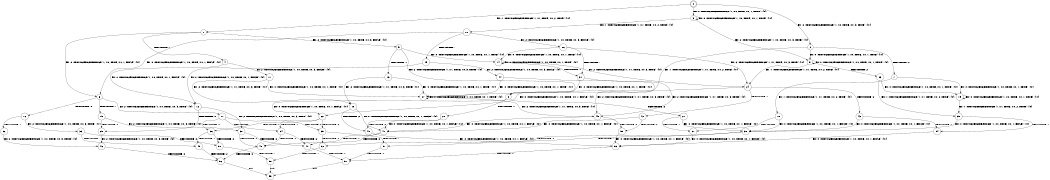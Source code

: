 digraph BCG {
size = "7, 10.5";
center = TRUE;
node [shape = circle];
0 [peripheries = 2];
0 -> 1 [label = "EX !1 !ATOMIC_EXCH_BRANCH (1, +1, TRUE, +0, 2, TRUE) !{0}"];
0 -> 2 [label = "EX !2 !ATOMIC_EXCH_BRANCH (1, +0, TRUE, +0, 3, TRUE) !{0}"];
0 -> 3 [label = "EX !0 !ATOMIC_EXCH_BRANCH (1, +0, TRUE, +0, 1, TRUE) !{0}"];
1 -> 4 [label = "TERMINATE !1"];
1 -> 5 [label = "EX !2 !ATOMIC_EXCH_BRANCH (1, +0, TRUE, +0, 3, FALSE) !{0}"];
1 -> 6 [label = "EX !0 !ATOMIC_EXCH_BRANCH (1, +0, TRUE, +0, 1, FALSE) !{0}"];
2 -> 7 [label = "TERMINATE !2"];
2 -> 8 [label = "EX !1 !ATOMIC_EXCH_BRANCH (1, +1, TRUE, +0, 2, TRUE) !{0}"];
2 -> 9 [label = "EX !0 !ATOMIC_EXCH_BRANCH (1, +0, TRUE, +0, 1, TRUE) !{0}"];
3 -> 10 [label = "EX !1 !ATOMIC_EXCH_BRANCH (1, +1, TRUE, +0, 2, TRUE) !{0}"];
3 -> 9 [label = "EX !2 !ATOMIC_EXCH_BRANCH (1, +0, TRUE, +0, 3, TRUE) !{0}"];
3 -> 3 [label = "EX !0 !ATOMIC_EXCH_BRANCH (1, +0, TRUE, +0, 1, TRUE) !{0}"];
4 -> 11 [label = "EX !2 !ATOMIC_EXCH_BRANCH (1, +0, TRUE, +0, 3, FALSE) !{0}"];
4 -> 12 [label = "EX !0 !ATOMIC_EXCH_BRANCH (1, +0, TRUE, +0, 1, FALSE) !{0}"];
5 -> 13 [label = "TERMINATE !1"];
5 -> 14 [label = "EX !0 !ATOMIC_EXCH_BRANCH (1, +0, TRUE, +0, 1, TRUE) !{0}"];
5 -> 8 [label = "EX !2 !ATOMIC_EXCH_BRANCH (1, +1, TRUE, +0, 3, TRUE) !{0}"];
6 -> 15 [label = "TERMINATE !1"];
6 -> 16 [label = "TERMINATE !0"];
6 -> 17 [label = "EX !2 !ATOMIC_EXCH_BRANCH (1, +0, TRUE, +0, 3, TRUE) !{0}"];
7 -> 18 [label = "EX !1 !ATOMIC_EXCH_BRANCH (1, +1, TRUE, +0, 2, TRUE) !{0}"];
7 -> 19 [label = "EX !0 !ATOMIC_EXCH_BRANCH (1, +0, TRUE, +0, 1, TRUE) !{0}"];
8 -> 20 [label = "TERMINATE !1"];
8 -> 21 [label = "TERMINATE !2"];
8 -> 22 [label = "EX !0 !ATOMIC_EXCH_BRANCH (1, +0, TRUE, +0, 1, FALSE) !{0}"];
9 -> 23 [label = "TERMINATE !2"];
9 -> 24 [label = "EX !1 !ATOMIC_EXCH_BRANCH (1, +1, TRUE, +0, 2, TRUE) !{0}"];
9 -> 9 [label = "EX !0 !ATOMIC_EXCH_BRANCH (1, +0, TRUE, +0, 1, TRUE) !{0}"];
10 -> 25 [label = "TERMINATE !1"];
10 -> 26 [label = "EX !2 !ATOMIC_EXCH_BRANCH (1, +0, TRUE, +0, 3, FALSE) !{0}"];
10 -> 6 [label = "EX !0 !ATOMIC_EXCH_BRANCH (1, +0, TRUE, +0, 1, FALSE) !{0}"];
11 -> 27 [label = "EX !0 !ATOMIC_EXCH_BRANCH (1, +0, TRUE, +0, 1, TRUE) !{0}"];
11 -> 28 [label = "EX !2 !ATOMIC_EXCH_BRANCH (1, +1, TRUE, +0, 3, TRUE) !{0}"];
12 -> 29 [label = "TERMINATE !0"];
12 -> 30 [label = "EX !2 !ATOMIC_EXCH_BRANCH (1, +0, TRUE, +0, 3, TRUE) !{0}"];
13 -> 27 [label = "EX !0 !ATOMIC_EXCH_BRANCH (1, +0, TRUE, +0, 1, TRUE) !{0}"];
13 -> 28 [label = "EX !2 !ATOMIC_EXCH_BRANCH (1, +1, TRUE, +0, 3, TRUE) !{0}"];
14 -> 31 [label = "TERMINATE !1"];
14 -> 24 [label = "EX !2 !ATOMIC_EXCH_BRANCH (1, +1, TRUE, +0, 3, TRUE) !{0}"];
14 -> 14 [label = "EX !0 !ATOMIC_EXCH_BRANCH (1, +0, TRUE, +0, 1, TRUE) !{0}"];
15 -> 29 [label = "TERMINATE !0"];
15 -> 30 [label = "EX !2 !ATOMIC_EXCH_BRANCH (1, +0, TRUE, +0, 3, TRUE) !{0}"];
16 -> 32 [label = "TERMINATE !1"];
16 -> 33 [label = "EX !2 !ATOMIC_EXCH_BRANCH (1, +0, TRUE, +0, 3, TRUE) !{1}"];
17 -> 34 [label = "TERMINATE !1"];
17 -> 35 [label = "TERMINATE !2"];
17 -> 36 [label = "TERMINATE !0"];
18 -> 37 [label = "TERMINATE !1"];
18 -> 38 [label = "EX !0 !ATOMIC_EXCH_BRANCH (1, +0, TRUE, +0, 1, FALSE) !{0}"];
19 -> 39 [label = "EX !1 !ATOMIC_EXCH_BRANCH (1, +1, TRUE, +0, 2, TRUE) !{0}"];
19 -> 19 [label = "EX !0 !ATOMIC_EXCH_BRANCH (1, +0, TRUE, +0, 1, TRUE) !{0}"];
20 -> 40 [label = "TERMINATE !2"];
20 -> 41 [label = "EX !0 !ATOMIC_EXCH_BRANCH (1, +0, TRUE, +0, 1, FALSE) !{0}"];
21 -> 37 [label = "TERMINATE !1"];
21 -> 38 [label = "EX !0 !ATOMIC_EXCH_BRANCH (1, +0, TRUE, +0, 1, FALSE) !{0}"];
22 -> 34 [label = "TERMINATE !1"];
22 -> 35 [label = "TERMINATE !2"];
22 -> 36 [label = "TERMINATE !0"];
23 -> 39 [label = "EX !1 !ATOMIC_EXCH_BRANCH (1, +1, TRUE, +0, 2, TRUE) !{0}"];
23 -> 19 [label = "EX !0 !ATOMIC_EXCH_BRANCH (1, +0, TRUE, +0, 1, TRUE) !{0}"];
24 -> 42 [label = "TERMINATE !1"];
24 -> 43 [label = "TERMINATE !2"];
24 -> 22 [label = "EX !0 !ATOMIC_EXCH_BRANCH (1, +0, TRUE, +0, 1, FALSE) !{0}"];
25 -> 44 [label = "EX !2 !ATOMIC_EXCH_BRANCH (1, +0, TRUE, +0, 3, FALSE) !{0}"];
25 -> 12 [label = "EX !0 !ATOMIC_EXCH_BRANCH (1, +0, TRUE, +0, 1, FALSE) !{0}"];
26 -> 31 [label = "TERMINATE !1"];
26 -> 24 [label = "EX !2 !ATOMIC_EXCH_BRANCH (1, +1, TRUE, +0, 3, TRUE) !{0}"];
26 -> 14 [label = "EX !0 !ATOMIC_EXCH_BRANCH (1, +0, TRUE, +0, 1, TRUE) !{0}"];
27 -> 45 [label = "EX !2 !ATOMIC_EXCH_BRANCH (1, +1, TRUE, +0, 3, TRUE) !{0}"];
27 -> 27 [label = "EX !0 !ATOMIC_EXCH_BRANCH (1, +0, TRUE, +0, 1, TRUE) !{0}"];
28 -> 40 [label = "TERMINATE !2"];
28 -> 41 [label = "EX !0 !ATOMIC_EXCH_BRANCH (1, +0, TRUE, +0, 1, FALSE) !{0}"];
29 -> 46 [label = "EX !2 !ATOMIC_EXCH_BRANCH (1, +0, TRUE, +0, 3, TRUE) !{2}"];
30 -> 47 [label = "TERMINATE !2"];
30 -> 48 [label = "TERMINATE !0"];
31 -> 45 [label = "EX !2 !ATOMIC_EXCH_BRANCH (1, +1, TRUE, +0, 3, TRUE) !{0}"];
31 -> 27 [label = "EX !0 !ATOMIC_EXCH_BRANCH (1, +0, TRUE, +0, 1, TRUE) !{0}"];
32 -> 46 [label = "EX !2 !ATOMIC_EXCH_BRANCH (1, +0, TRUE, +0, 3, TRUE) !{2}"];
33 -> 49 [label = "TERMINATE !1"];
33 -> 50 [label = "TERMINATE !2"];
34 -> 47 [label = "TERMINATE !2"];
34 -> 48 [label = "TERMINATE !0"];
35 -> 51 [label = "TERMINATE !1"];
35 -> 52 [label = "TERMINATE !0"];
36 -> 49 [label = "TERMINATE !1"];
36 -> 50 [label = "TERMINATE !2"];
37 -> 53 [label = "EX !0 !ATOMIC_EXCH_BRANCH (1, +0, TRUE, +0, 1, FALSE) !{0}"];
38 -> 51 [label = "TERMINATE !1"];
38 -> 52 [label = "TERMINATE !0"];
39 -> 54 [label = "TERMINATE !1"];
39 -> 38 [label = "EX !0 !ATOMIC_EXCH_BRANCH (1, +0, TRUE, +0, 1, FALSE) !{0}"];
40 -> 53 [label = "EX !0 !ATOMIC_EXCH_BRANCH (1, +0, TRUE, +0, 1, FALSE) !{0}"];
41 -> 47 [label = "TERMINATE !2"];
41 -> 48 [label = "TERMINATE !0"];
42 -> 55 [label = "TERMINATE !2"];
42 -> 41 [label = "EX !0 !ATOMIC_EXCH_BRANCH (1, +0, TRUE, +0, 1, FALSE) !{0}"];
43 -> 54 [label = "TERMINATE !1"];
43 -> 38 [label = "EX !0 !ATOMIC_EXCH_BRANCH (1, +0, TRUE, +0, 1, FALSE) !{0}"];
44 -> 45 [label = "EX !2 !ATOMIC_EXCH_BRANCH (1, +1, TRUE, +0, 3, TRUE) !{0}"];
44 -> 27 [label = "EX !0 !ATOMIC_EXCH_BRANCH (1, +0, TRUE, +0, 1, TRUE) !{0}"];
45 -> 55 [label = "TERMINATE !2"];
45 -> 41 [label = "EX !0 !ATOMIC_EXCH_BRANCH (1, +0, TRUE, +0, 1, FALSE) !{0}"];
46 -> 56 [label = "TERMINATE !2"];
47 -> 57 [label = "TERMINATE !0"];
48 -> 56 [label = "TERMINATE !2"];
49 -> 56 [label = "TERMINATE !2"];
50 -> 58 [label = "TERMINATE !1"];
51 -> 57 [label = "TERMINATE !0"];
52 -> 58 [label = "TERMINATE !1"];
53 -> 57 [label = "TERMINATE !0"];
54 -> 53 [label = "EX !0 !ATOMIC_EXCH_BRANCH (1, +0, TRUE, +0, 1, FALSE) !{0}"];
55 -> 53 [label = "EX !0 !ATOMIC_EXCH_BRANCH (1, +0, TRUE, +0, 1, FALSE) !{0}"];
56 -> 59 [label = "exit"];
57 -> 59 [label = "exit"];
58 -> 59 [label = "exit"];
}
